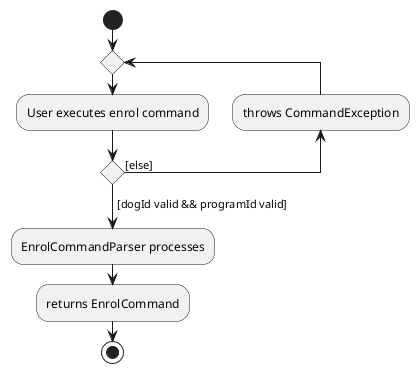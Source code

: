 @startuml
'https://plantuml.com/activity-diagram-beta

start
repeat
  :User executes enrol command;
  backward:throws CommandException;
repeat while () is ([else])
->[dogId valid && programId valid];
:EnrolCommandParser processes;
:returns EnrolCommand;
stop

@enduml
